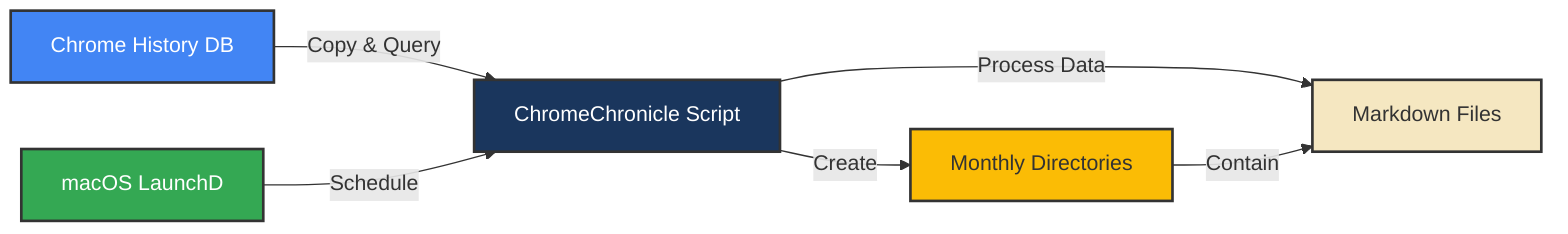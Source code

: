 graph LR
    A[Chrome History DB] -->|Copy & Query| B[ChromeChronicle Script]
    B -->|Process Data| C[Markdown Files]
    B -->|Create| D[Monthly Directories]
    D -->|Contain| C
    E[macOS LaunchD] -->|Schedule| B
    
    style A fill:#4285F4,stroke:#333,stroke-width:2px,color:white
    style B fill:#1A365D,stroke:#333,stroke-width:2px,color:white
    style C fill:#F5E7C1,stroke:#333,stroke-width:2px
    style D fill:#FBBC05,stroke:#333,stroke-width:2px
    style E fill:#34A853,stroke:#333,stroke-width:2px,color:white